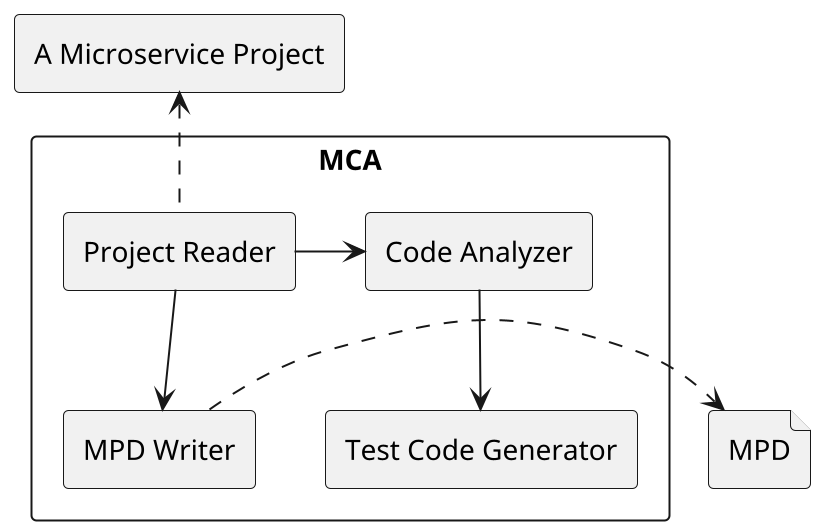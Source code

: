 @startuml
scale 2
rectangle "A Microservice Project" as mp
file MPD
rectangle "MCA" {
	rectangle "Project Reader" as a
	rectangle "Code Analyzer"as b
	rectangle "MPD Writer" as c
	rectangle "Test Code Generator" as d

	a -right-> b
	a -down-> c
	b -down-> d
}

a .up.> mp
c .> MPD

@enduml